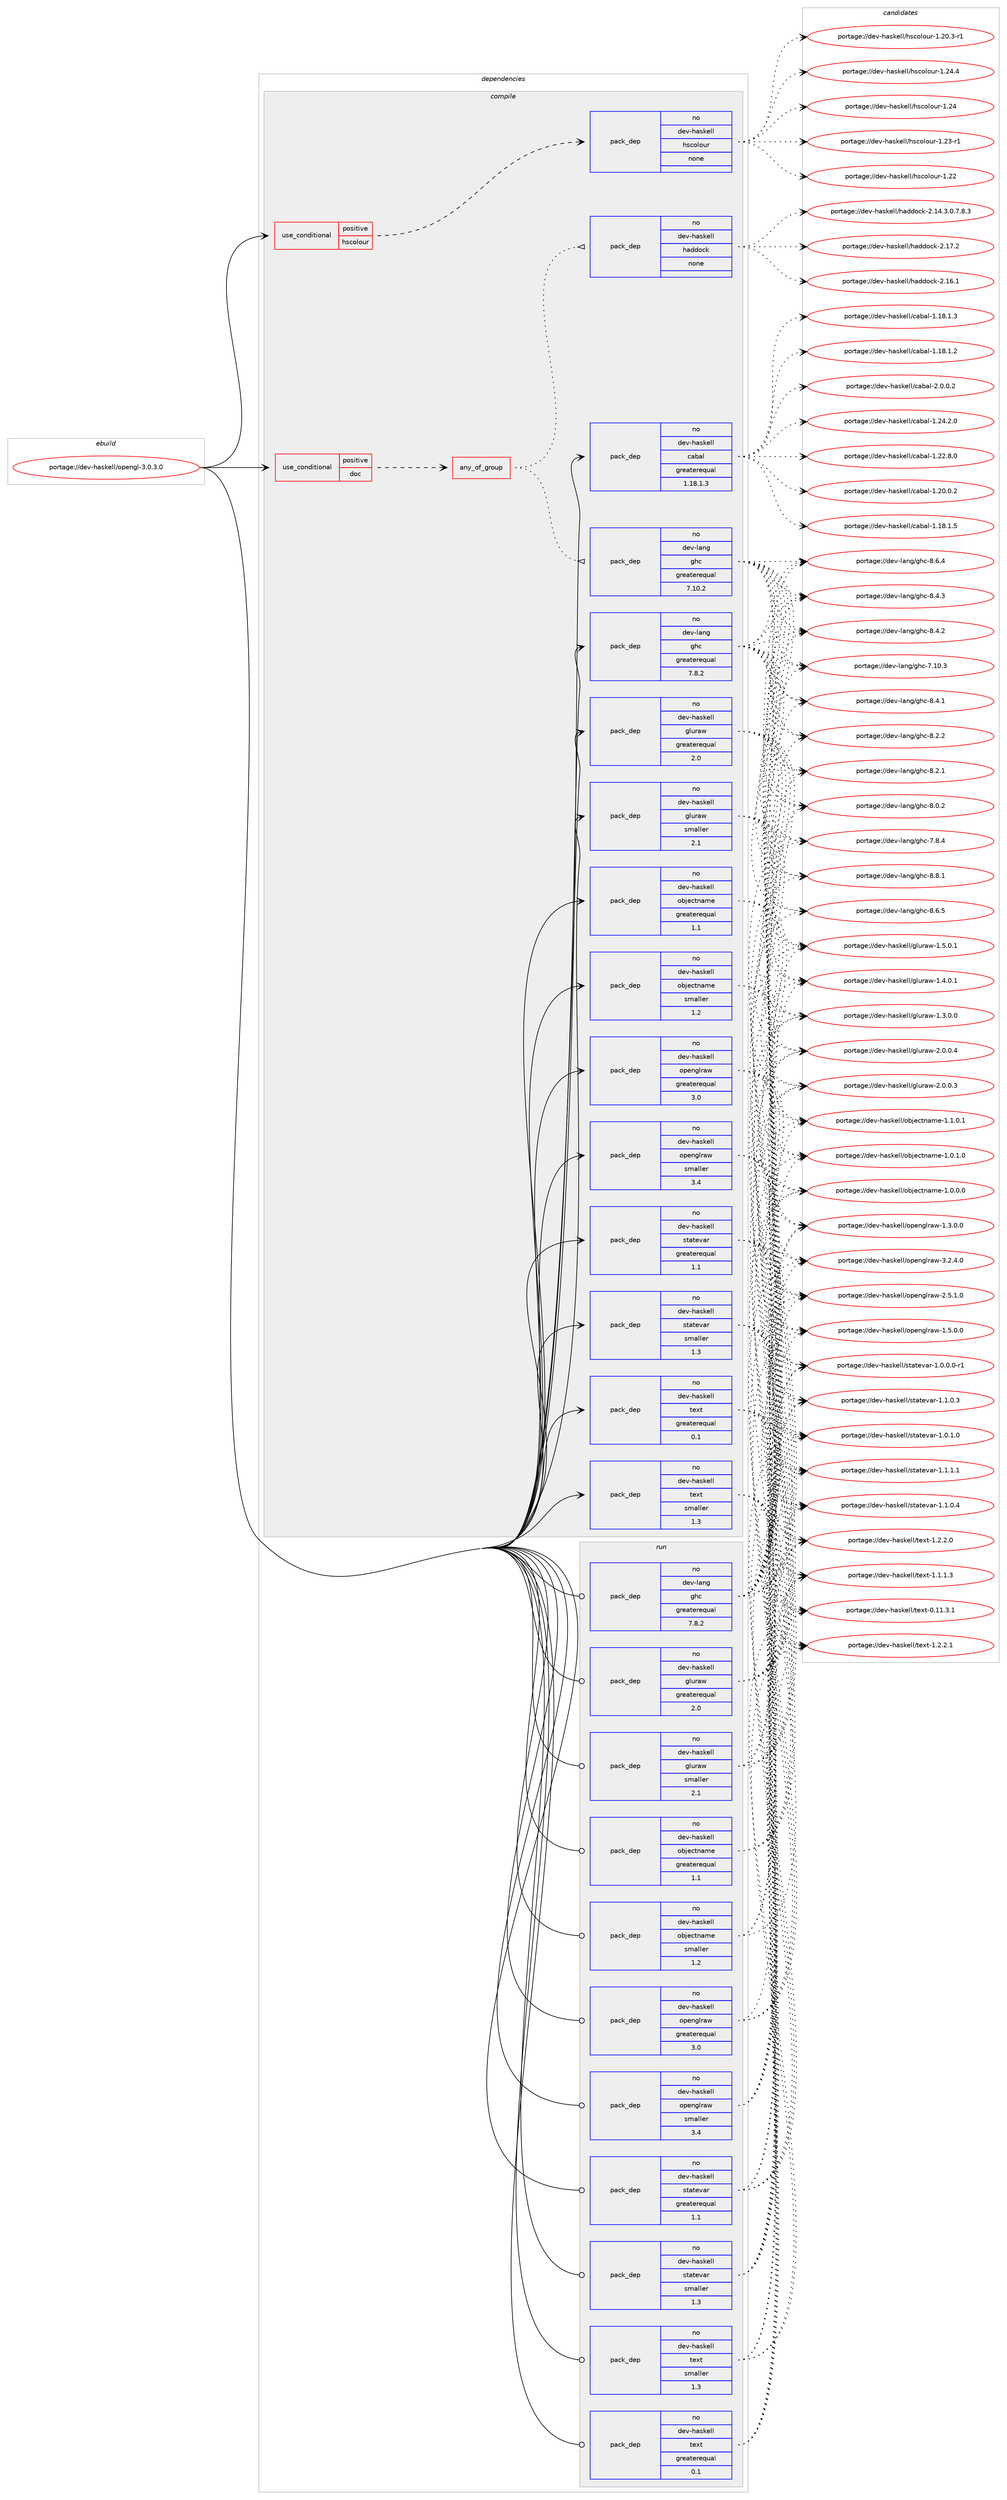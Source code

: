 digraph prolog {

# *************
# Graph options
# *************

newrank=true;
concentrate=true;
compound=true;
graph [rankdir=LR,fontname=Helvetica,fontsize=10,ranksep=1.5];#, ranksep=2.5, nodesep=0.2];
edge  [arrowhead=vee];
node  [fontname=Helvetica,fontsize=10];

# **********
# The ebuild
# **********

subgraph cluster_leftcol {
color=gray;
label=<<i>ebuild</i>>;
id [label="portage://dev-haskell/opengl-3.0.3.0", color=red, width=4, href="../dev-haskell/opengl-3.0.3.0.svg"];
}

# ****************
# The dependencies
# ****************

subgraph cluster_midcol {
color=gray;
label=<<i>dependencies</i>>;
subgraph cluster_compile {
fillcolor="#eeeeee";
style=filled;
label=<<i>compile</i>>;
subgraph cond132470 {
dependency550283 [label=<<TABLE BORDER="0" CELLBORDER="1" CELLSPACING="0" CELLPADDING="4"><TR><TD ROWSPAN="3" CELLPADDING="10">use_conditional</TD></TR><TR><TD>positive</TD></TR><TR><TD>doc</TD></TR></TABLE>>, shape=none, color=red];
subgraph any5976 {
dependency550284 [label=<<TABLE BORDER="0" CELLBORDER="1" CELLSPACING="0" CELLPADDING="4"><TR><TD CELLPADDING="10">any_of_group</TD></TR></TABLE>>, shape=none, color=red];subgraph pack411600 {
dependency550285 [label=<<TABLE BORDER="0" CELLBORDER="1" CELLSPACING="0" CELLPADDING="4" WIDTH="220"><TR><TD ROWSPAN="6" CELLPADDING="30">pack_dep</TD></TR><TR><TD WIDTH="110">no</TD></TR><TR><TD>dev-haskell</TD></TR><TR><TD>haddock</TD></TR><TR><TD>none</TD></TR><TR><TD></TD></TR></TABLE>>, shape=none, color=blue];
}
dependency550284:e -> dependency550285:w [weight=20,style="dotted",arrowhead="oinv"];
subgraph pack411601 {
dependency550286 [label=<<TABLE BORDER="0" CELLBORDER="1" CELLSPACING="0" CELLPADDING="4" WIDTH="220"><TR><TD ROWSPAN="6" CELLPADDING="30">pack_dep</TD></TR><TR><TD WIDTH="110">no</TD></TR><TR><TD>dev-lang</TD></TR><TR><TD>ghc</TD></TR><TR><TD>greaterequal</TD></TR><TR><TD>7.10.2</TD></TR></TABLE>>, shape=none, color=blue];
}
dependency550284:e -> dependency550286:w [weight=20,style="dotted",arrowhead="oinv"];
}
dependency550283:e -> dependency550284:w [weight=20,style="dashed",arrowhead="vee"];
}
id:e -> dependency550283:w [weight=20,style="solid",arrowhead="vee"];
subgraph cond132471 {
dependency550287 [label=<<TABLE BORDER="0" CELLBORDER="1" CELLSPACING="0" CELLPADDING="4"><TR><TD ROWSPAN="3" CELLPADDING="10">use_conditional</TD></TR><TR><TD>positive</TD></TR><TR><TD>hscolour</TD></TR></TABLE>>, shape=none, color=red];
subgraph pack411602 {
dependency550288 [label=<<TABLE BORDER="0" CELLBORDER="1" CELLSPACING="0" CELLPADDING="4" WIDTH="220"><TR><TD ROWSPAN="6" CELLPADDING="30">pack_dep</TD></TR><TR><TD WIDTH="110">no</TD></TR><TR><TD>dev-haskell</TD></TR><TR><TD>hscolour</TD></TR><TR><TD>none</TD></TR><TR><TD></TD></TR></TABLE>>, shape=none, color=blue];
}
dependency550287:e -> dependency550288:w [weight=20,style="dashed",arrowhead="vee"];
}
id:e -> dependency550287:w [weight=20,style="solid",arrowhead="vee"];
subgraph pack411603 {
dependency550289 [label=<<TABLE BORDER="0" CELLBORDER="1" CELLSPACING="0" CELLPADDING="4" WIDTH="220"><TR><TD ROWSPAN="6" CELLPADDING="30">pack_dep</TD></TR><TR><TD WIDTH="110">no</TD></TR><TR><TD>dev-haskell</TD></TR><TR><TD>cabal</TD></TR><TR><TD>greaterequal</TD></TR><TR><TD>1.18.1.3</TD></TR></TABLE>>, shape=none, color=blue];
}
id:e -> dependency550289:w [weight=20,style="solid",arrowhead="vee"];
subgraph pack411604 {
dependency550290 [label=<<TABLE BORDER="0" CELLBORDER="1" CELLSPACING="0" CELLPADDING="4" WIDTH="220"><TR><TD ROWSPAN="6" CELLPADDING="30">pack_dep</TD></TR><TR><TD WIDTH="110">no</TD></TR><TR><TD>dev-haskell</TD></TR><TR><TD>gluraw</TD></TR><TR><TD>greaterequal</TD></TR><TR><TD>2.0</TD></TR></TABLE>>, shape=none, color=blue];
}
id:e -> dependency550290:w [weight=20,style="solid",arrowhead="vee"];
subgraph pack411605 {
dependency550291 [label=<<TABLE BORDER="0" CELLBORDER="1" CELLSPACING="0" CELLPADDING="4" WIDTH="220"><TR><TD ROWSPAN="6" CELLPADDING="30">pack_dep</TD></TR><TR><TD WIDTH="110">no</TD></TR><TR><TD>dev-haskell</TD></TR><TR><TD>gluraw</TD></TR><TR><TD>smaller</TD></TR><TR><TD>2.1</TD></TR></TABLE>>, shape=none, color=blue];
}
id:e -> dependency550291:w [weight=20,style="solid",arrowhead="vee"];
subgraph pack411606 {
dependency550292 [label=<<TABLE BORDER="0" CELLBORDER="1" CELLSPACING="0" CELLPADDING="4" WIDTH="220"><TR><TD ROWSPAN="6" CELLPADDING="30">pack_dep</TD></TR><TR><TD WIDTH="110">no</TD></TR><TR><TD>dev-haskell</TD></TR><TR><TD>objectname</TD></TR><TR><TD>greaterequal</TD></TR><TR><TD>1.1</TD></TR></TABLE>>, shape=none, color=blue];
}
id:e -> dependency550292:w [weight=20,style="solid",arrowhead="vee"];
subgraph pack411607 {
dependency550293 [label=<<TABLE BORDER="0" CELLBORDER="1" CELLSPACING="0" CELLPADDING="4" WIDTH="220"><TR><TD ROWSPAN="6" CELLPADDING="30">pack_dep</TD></TR><TR><TD WIDTH="110">no</TD></TR><TR><TD>dev-haskell</TD></TR><TR><TD>objectname</TD></TR><TR><TD>smaller</TD></TR><TR><TD>1.2</TD></TR></TABLE>>, shape=none, color=blue];
}
id:e -> dependency550293:w [weight=20,style="solid",arrowhead="vee"];
subgraph pack411608 {
dependency550294 [label=<<TABLE BORDER="0" CELLBORDER="1" CELLSPACING="0" CELLPADDING="4" WIDTH="220"><TR><TD ROWSPAN="6" CELLPADDING="30">pack_dep</TD></TR><TR><TD WIDTH="110">no</TD></TR><TR><TD>dev-haskell</TD></TR><TR><TD>openglraw</TD></TR><TR><TD>greaterequal</TD></TR><TR><TD>3.0</TD></TR></TABLE>>, shape=none, color=blue];
}
id:e -> dependency550294:w [weight=20,style="solid",arrowhead="vee"];
subgraph pack411609 {
dependency550295 [label=<<TABLE BORDER="0" CELLBORDER="1" CELLSPACING="0" CELLPADDING="4" WIDTH="220"><TR><TD ROWSPAN="6" CELLPADDING="30">pack_dep</TD></TR><TR><TD WIDTH="110">no</TD></TR><TR><TD>dev-haskell</TD></TR><TR><TD>openglraw</TD></TR><TR><TD>smaller</TD></TR><TR><TD>3.4</TD></TR></TABLE>>, shape=none, color=blue];
}
id:e -> dependency550295:w [weight=20,style="solid",arrowhead="vee"];
subgraph pack411610 {
dependency550296 [label=<<TABLE BORDER="0" CELLBORDER="1" CELLSPACING="0" CELLPADDING="4" WIDTH="220"><TR><TD ROWSPAN="6" CELLPADDING="30">pack_dep</TD></TR><TR><TD WIDTH="110">no</TD></TR><TR><TD>dev-haskell</TD></TR><TR><TD>statevar</TD></TR><TR><TD>greaterequal</TD></TR><TR><TD>1.1</TD></TR></TABLE>>, shape=none, color=blue];
}
id:e -> dependency550296:w [weight=20,style="solid",arrowhead="vee"];
subgraph pack411611 {
dependency550297 [label=<<TABLE BORDER="0" CELLBORDER="1" CELLSPACING="0" CELLPADDING="4" WIDTH="220"><TR><TD ROWSPAN="6" CELLPADDING="30">pack_dep</TD></TR><TR><TD WIDTH="110">no</TD></TR><TR><TD>dev-haskell</TD></TR><TR><TD>statevar</TD></TR><TR><TD>smaller</TD></TR><TR><TD>1.3</TD></TR></TABLE>>, shape=none, color=blue];
}
id:e -> dependency550297:w [weight=20,style="solid",arrowhead="vee"];
subgraph pack411612 {
dependency550298 [label=<<TABLE BORDER="0" CELLBORDER="1" CELLSPACING="0" CELLPADDING="4" WIDTH="220"><TR><TD ROWSPAN="6" CELLPADDING="30">pack_dep</TD></TR><TR><TD WIDTH="110">no</TD></TR><TR><TD>dev-haskell</TD></TR><TR><TD>text</TD></TR><TR><TD>greaterequal</TD></TR><TR><TD>0.1</TD></TR></TABLE>>, shape=none, color=blue];
}
id:e -> dependency550298:w [weight=20,style="solid",arrowhead="vee"];
subgraph pack411613 {
dependency550299 [label=<<TABLE BORDER="0" CELLBORDER="1" CELLSPACING="0" CELLPADDING="4" WIDTH="220"><TR><TD ROWSPAN="6" CELLPADDING="30">pack_dep</TD></TR><TR><TD WIDTH="110">no</TD></TR><TR><TD>dev-haskell</TD></TR><TR><TD>text</TD></TR><TR><TD>smaller</TD></TR><TR><TD>1.3</TD></TR></TABLE>>, shape=none, color=blue];
}
id:e -> dependency550299:w [weight=20,style="solid",arrowhead="vee"];
subgraph pack411614 {
dependency550300 [label=<<TABLE BORDER="0" CELLBORDER="1" CELLSPACING="0" CELLPADDING="4" WIDTH="220"><TR><TD ROWSPAN="6" CELLPADDING="30">pack_dep</TD></TR><TR><TD WIDTH="110">no</TD></TR><TR><TD>dev-lang</TD></TR><TR><TD>ghc</TD></TR><TR><TD>greaterequal</TD></TR><TR><TD>7.8.2</TD></TR></TABLE>>, shape=none, color=blue];
}
id:e -> dependency550300:w [weight=20,style="solid",arrowhead="vee"];
}
subgraph cluster_compileandrun {
fillcolor="#eeeeee";
style=filled;
label=<<i>compile and run</i>>;
}
subgraph cluster_run {
fillcolor="#eeeeee";
style=filled;
label=<<i>run</i>>;
subgraph pack411615 {
dependency550301 [label=<<TABLE BORDER="0" CELLBORDER="1" CELLSPACING="0" CELLPADDING="4" WIDTH="220"><TR><TD ROWSPAN="6" CELLPADDING="30">pack_dep</TD></TR><TR><TD WIDTH="110">no</TD></TR><TR><TD>dev-haskell</TD></TR><TR><TD>gluraw</TD></TR><TR><TD>greaterequal</TD></TR><TR><TD>2.0</TD></TR></TABLE>>, shape=none, color=blue];
}
id:e -> dependency550301:w [weight=20,style="solid",arrowhead="odot"];
subgraph pack411616 {
dependency550302 [label=<<TABLE BORDER="0" CELLBORDER="1" CELLSPACING="0" CELLPADDING="4" WIDTH="220"><TR><TD ROWSPAN="6" CELLPADDING="30">pack_dep</TD></TR><TR><TD WIDTH="110">no</TD></TR><TR><TD>dev-haskell</TD></TR><TR><TD>gluraw</TD></TR><TR><TD>smaller</TD></TR><TR><TD>2.1</TD></TR></TABLE>>, shape=none, color=blue];
}
id:e -> dependency550302:w [weight=20,style="solid",arrowhead="odot"];
subgraph pack411617 {
dependency550303 [label=<<TABLE BORDER="0" CELLBORDER="1" CELLSPACING="0" CELLPADDING="4" WIDTH="220"><TR><TD ROWSPAN="6" CELLPADDING="30">pack_dep</TD></TR><TR><TD WIDTH="110">no</TD></TR><TR><TD>dev-haskell</TD></TR><TR><TD>objectname</TD></TR><TR><TD>greaterequal</TD></TR><TR><TD>1.1</TD></TR></TABLE>>, shape=none, color=blue];
}
id:e -> dependency550303:w [weight=20,style="solid",arrowhead="odot"];
subgraph pack411618 {
dependency550304 [label=<<TABLE BORDER="0" CELLBORDER="1" CELLSPACING="0" CELLPADDING="4" WIDTH="220"><TR><TD ROWSPAN="6" CELLPADDING="30">pack_dep</TD></TR><TR><TD WIDTH="110">no</TD></TR><TR><TD>dev-haskell</TD></TR><TR><TD>objectname</TD></TR><TR><TD>smaller</TD></TR><TR><TD>1.2</TD></TR></TABLE>>, shape=none, color=blue];
}
id:e -> dependency550304:w [weight=20,style="solid",arrowhead="odot"];
subgraph pack411619 {
dependency550305 [label=<<TABLE BORDER="0" CELLBORDER="1" CELLSPACING="0" CELLPADDING="4" WIDTH="220"><TR><TD ROWSPAN="6" CELLPADDING="30">pack_dep</TD></TR><TR><TD WIDTH="110">no</TD></TR><TR><TD>dev-haskell</TD></TR><TR><TD>openglraw</TD></TR><TR><TD>greaterequal</TD></TR><TR><TD>3.0</TD></TR></TABLE>>, shape=none, color=blue];
}
id:e -> dependency550305:w [weight=20,style="solid",arrowhead="odot"];
subgraph pack411620 {
dependency550306 [label=<<TABLE BORDER="0" CELLBORDER="1" CELLSPACING="0" CELLPADDING="4" WIDTH="220"><TR><TD ROWSPAN="6" CELLPADDING="30">pack_dep</TD></TR><TR><TD WIDTH="110">no</TD></TR><TR><TD>dev-haskell</TD></TR><TR><TD>openglraw</TD></TR><TR><TD>smaller</TD></TR><TR><TD>3.4</TD></TR></TABLE>>, shape=none, color=blue];
}
id:e -> dependency550306:w [weight=20,style="solid",arrowhead="odot"];
subgraph pack411621 {
dependency550307 [label=<<TABLE BORDER="0" CELLBORDER="1" CELLSPACING="0" CELLPADDING="4" WIDTH="220"><TR><TD ROWSPAN="6" CELLPADDING="30">pack_dep</TD></TR><TR><TD WIDTH="110">no</TD></TR><TR><TD>dev-haskell</TD></TR><TR><TD>statevar</TD></TR><TR><TD>greaterequal</TD></TR><TR><TD>1.1</TD></TR></TABLE>>, shape=none, color=blue];
}
id:e -> dependency550307:w [weight=20,style="solid",arrowhead="odot"];
subgraph pack411622 {
dependency550308 [label=<<TABLE BORDER="0" CELLBORDER="1" CELLSPACING="0" CELLPADDING="4" WIDTH="220"><TR><TD ROWSPAN="6" CELLPADDING="30">pack_dep</TD></TR><TR><TD WIDTH="110">no</TD></TR><TR><TD>dev-haskell</TD></TR><TR><TD>statevar</TD></TR><TR><TD>smaller</TD></TR><TR><TD>1.3</TD></TR></TABLE>>, shape=none, color=blue];
}
id:e -> dependency550308:w [weight=20,style="solid",arrowhead="odot"];
subgraph pack411623 {
dependency550309 [label=<<TABLE BORDER="0" CELLBORDER="1" CELLSPACING="0" CELLPADDING="4" WIDTH="220"><TR><TD ROWSPAN="6" CELLPADDING="30">pack_dep</TD></TR><TR><TD WIDTH="110">no</TD></TR><TR><TD>dev-haskell</TD></TR><TR><TD>text</TD></TR><TR><TD>greaterequal</TD></TR><TR><TD>0.1</TD></TR></TABLE>>, shape=none, color=blue];
}
id:e -> dependency550309:w [weight=20,style="solid",arrowhead="odot"];
subgraph pack411624 {
dependency550310 [label=<<TABLE BORDER="0" CELLBORDER="1" CELLSPACING="0" CELLPADDING="4" WIDTH="220"><TR><TD ROWSPAN="6" CELLPADDING="30">pack_dep</TD></TR><TR><TD WIDTH="110">no</TD></TR><TR><TD>dev-haskell</TD></TR><TR><TD>text</TD></TR><TR><TD>smaller</TD></TR><TR><TD>1.3</TD></TR></TABLE>>, shape=none, color=blue];
}
id:e -> dependency550310:w [weight=20,style="solid",arrowhead="odot"];
subgraph pack411625 {
dependency550311 [label=<<TABLE BORDER="0" CELLBORDER="1" CELLSPACING="0" CELLPADDING="4" WIDTH="220"><TR><TD ROWSPAN="6" CELLPADDING="30">pack_dep</TD></TR><TR><TD WIDTH="110">no</TD></TR><TR><TD>dev-lang</TD></TR><TR><TD>ghc</TD></TR><TR><TD>greaterequal</TD></TR><TR><TD>7.8.2</TD></TR></TABLE>>, shape=none, color=blue];
}
id:e -> dependency550311:w [weight=20,style="solid",arrowhead="odot"];
}
}

# **************
# The candidates
# **************

subgraph cluster_choices {
rank=same;
color=gray;
label=<<i>candidates</i>>;

subgraph choice411600 {
color=black;
nodesep=1;
choice100101118451049711510710110810847104971001001119910745504649554650 [label="portage://dev-haskell/haddock-2.17.2", color=red, width=4,href="../dev-haskell/haddock-2.17.2.svg"];
choice100101118451049711510710110810847104971001001119910745504649544649 [label="portage://dev-haskell/haddock-2.16.1", color=red, width=4,href="../dev-haskell/haddock-2.16.1.svg"];
choice1001011184510497115107101108108471049710010011199107455046495246514648465546564651 [label="portage://dev-haskell/haddock-2.14.3.0.7.8.3", color=red, width=4,href="../dev-haskell/haddock-2.14.3.0.7.8.3.svg"];
dependency550285:e -> choice100101118451049711510710110810847104971001001119910745504649554650:w [style=dotted,weight="100"];
dependency550285:e -> choice100101118451049711510710110810847104971001001119910745504649544649:w [style=dotted,weight="100"];
dependency550285:e -> choice1001011184510497115107101108108471049710010011199107455046495246514648465546564651:w [style=dotted,weight="100"];
}
subgraph choice411601 {
color=black;
nodesep=1;
choice10010111845108971101034710310499455646564649 [label="portage://dev-lang/ghc-8.8.1", color=red, width=4,href="../dev-lang/ghc-8.8.1.svg"];
choice10010111845108971101034710310499455646544653 [label="portage://dev-lang/ghc-8.6.5", color=red, width=4,href="../dev-lang/ghc-8.6.5.svg"];
choice10010111845108971101034710310499455646544652 [label="portage://dev-lang/ghc-8.6.4", color=red, width=4,href="../dev-lang/ghc-8.6.4.svg"];
choice10010111845108971101034710310499455646524651 [label="portage://dev-lang/ghc-8.4.3", color=red, width=4,href="../dev-lang/ghc-8.4.3.svg"];
choice10010111845108971101034710310499455646524650 [label="portage://dev-lang/ghc-8.4.2", color=red, width=4,href="../dev-lang/ghc-8.4.2.svg"];
choice10010111845108971101034710310499455646524649 [label="portage://dev-lang/ghc-8.4.1", color=red, width=4,href="../dev-lang/ghc-8.4.1.svg"];
choice10010111845108971101034710310499455646504650 [label="portage://dev-lang/ghc-8.2.2", color=red, width=4,href="../dev-lang/ghc-8.2.2.svg"];
choice10010111845108971101034710310499455646504649 [label="portage://dev-lang/ghc-8.2.1", color=red, width=4,href="../dev-lang/ghc-8.2.1.svg"];
choice10010111845108971101034710310499455646484650 [label="portage://dev-lang/ghc-8.0.2", color=red, width=4,href="../dev-lang/ghc-8.0.2.svg"];
choice10010111845108971101034710310499455546564652 [label="portage://dev-lang/ghc-7.8.4", color=red, width=4,href="../dev-lang/ghc-7.8.4.svg"];
choice1001011184510897110103471031049945554649484651 [label="portage://dev-lang/ghc-7.10.3", color=red, width=4,href="../dev-lang/ghc-7.10.3.svg"];
dependency550286:e -> choice10010111845108971101034710310499455646564649:w [style=dotted,weight="100"];
dependency550286:e -> choice10010111845108971101034710310499455646544653:w [style=dotted,weight="100"];
dependency550286:e -> choice10010111845108971101034710310499455646544652:w [style=dotted,weight="100"];
dependency550286:e -> choice10010111845108971101034710310499455646524651:w [style=dotted,weight="100"];
dependency550286:e -> choice10010111845108971101034710310499455646524650:w [style=dotted,weight="100"];
dependency550286:e -> choice10010111845108971101034710310499455646524649:w [style=dotted,weight="100"];
dependency550286:e -> choice10010111845108971101034710310499455646504650:w [style=dotted,weight="100"];
dependency550286:e -> choice10010111845108971101034710310499455646504649:w [style=dotted,weight="100"];
dependency550286:e -> choice10010111845108971101034710310499455646484650:w [style=dotted,weight="100"];
dependency550286:e -> choice10010111845108971101034710310499455546564652:w [style=dotted,weight="100"];
dependency550286:e -> choice1001011184510897110103471031049945554649484651:w [style=dotted,weight="100"];
}
subgraph choice411602 {
color=black;
nodesep=1;
choice1001011184510497115107101108108471041159911110811111711445494650524652 [label="portage://dev-haskell/hscolour-1.24.4", color=red, width=4,href="../dev-haskell/hscolour-1.24.4.svg"];
choice100101118451049711510710110810847104115991111081111171144549465052 [label="portage://dev-haskell/hscolour-1.24", color=red, width=4,href="../dev-haskell/hscolour-1.24.svg"];
choice1001011184510497115107101108108471041159911110811111711445494650514511449 [label="portage://dev-haskell/hscolour-1.23-r1", color=red, width=4,href="../dev-haskell/hscolour-1.23-r1.svg"];
choice100101118451049711510710110810847104115991111081111171144549465050 [label="portage://dev-haskell/hscolour-1.22", color=red, width=4,href="../dev-haskell/hscolour-1.22.svg"];
choice10010111845104971151071011081084710411599111108111117114454946504846514511449 [label="portage://dev-haskell/hscolour-1.20.3-r1", color=red, width=4,href="../dev-haskell/hscolour-1.20.3-r1.svg"];
dependency550288:e -> choice1001011184510497115107101108108471041159911110811111711445494650524652:w [style=dotted,weight="100"];
dependency550288:e -> choice100101118451049711510710110810847104115991111081111171144549465052:w [style=dotted,weight="100"];
dependency550288:e -> choice1001011184510497115107101108108471041159911110811111711445494650514511449:w [style=dotted,weight="100"];
dependency550288:e -> choice100101118451049711510710110810847104115991111081111171144549465050:w [style=dotted,weight="100"];
dependency550288:e -> choice10010111845104971151071011081084710411599111108111117114454946504846514511449:w [style=dotted,weight="100"];
}
subgraph choice411603 {
color=black;
nodesep=1;
choice100101118451049711510710110810847999798971084550464846484650 [label="portage://dev-haskell/cabal-2.0.0.2", color=red, width=4,href="../dev-haskell/cabal-2.0.0.2.svg"];
choice10010111845104971151071011081084799979897108454946505246504648 [label="portage://dev-haskell/cabal-1.24.2.0", color=red, width=4,href="../dev-haskell/cabal-1.24.2.0.svg"];
choice10010111845104971151071011081084799979897108454946505046564648 [label="portage://dev-haskell/cabal-1.22.8.0", color=red, width=4,href="../dev-haskell/cabal-1.22.8.0.svg"];
choice10010111845104971151071011081084799979897108454946504846484650 [label="portage://dev-haskell/cabal-1.20.0.2", color=red, width=4,href="../dev-haskell/cabal-1.20.0.2.svg"];
choice10010111845104971151071011081084799979897108454946495646494653 [label="portage://dev-haskell/cabal-1.18.1.5", color=red, width=4,href="../dev-haskell/cabal-1.18.1.5.svg"];
choice10010111845104971151071011081084799979897108454946495646494651 [label="portage://dev-haskell/cabal-1.18.1.3", color=red, width=4,href="../dev-haskell/cabal-1.18.1.3.svg"];
choice10010111845104971151071011081084799979897108454946495646494650 [label="portage://dev-haskell/cabal-1.18.1.2", color=red, width=4,href="../dev-haskell/cabal-1.18.1.2.svg"];
dependency550289:e -> choice100101118451049711510710110810847999798971084550464846484650:w [style=dotted,weight="100"];
dependency550289:e -> choice10010111845104971151071011081084799979897108454946505246504648:w [style=dotted,weight="100"];
dependency550289:e -> choice10010111845104971151071011081084799979897108454946505046564648:w [style=dotted,weight="100"];
dependency550289:e -> choice10010111845104971151071011081084799979897108454946504846484650:w [style=dotted,weight="100"];
dependency550289:e -> choice10010111845104971151071011081084799979897108454946495646494653:w [style=dotted,weight="100"];
dependency550289:e -> choice10010111845104971151071011081084799979897108454946495646494651:w [style=dotted,weight="100"];
dependency550289:e -> choice10010111845104971151071011081084799979897108454946495646494650:w [style=dotted,weight="100"];
}
subgraph choice411604 {
color=black;
nodesep=1;
choice100101118451049711510710110810847103108117114971194550464846484652 [label="portage://dev-haskell/gluraw-2.0.0.4", color=red, width=4,href="../dev-haskell/gluraw-2.0.0.4.svg"];
choice100101118451049711510710110810847103108117114971194550464846484651 [label="portage://dev-haskell/gluraw-2.0.0.3", color=red, width=4,href="../dev-haskell/gluraw-2.0.0.3.svg"];
choice100101118451049711510710110810847103108117114971194549465346484649 [label="portage://dev-haskell/gluraw-1.5.0.1", color=red, width=4,href="../dev-haskell/gluraw-1.5.0.1.svg"];
choice100101118451049711510710110810847103108117114971194549465246484649 [label="portage://dev-haskell/gluraw-1.4.0.1", color=red, width=4,href="../dev-haskell/gluraw-1.4.0.1.svg"];
choice100101118451049711510710110810847103108117114971194549465146484648 [label="portage://dev-haskell/gluraw-1.3.0.0", color=red, width=4,href="../dev-haskell/gluraw-1.3.0.0.svg"];
dependency550290:e -> choice100101118451049711510710110810847103108117114971194550464846484652:w [style=dotted,weight="100"];
dependency550290:e -> choice100101118451049711510710110810847103108117114971194550464846484651:w [style=dotted,weight="100"];
dependency550290:e -> choice100101118451049711510710110810847103108117114971194549465346484649:w [style=dotted,weight="100"];
dependency550290:e -> choice100101118451049711510710110810847103108117114971194549465246484649:w [style=dotted,weight="100"];
dependency550290:e -> choice100101118451049711510710110810847103108117114971194549465146484648:w [style=dotted,weight="100"];
}
subgraph choice411605 {
color=black;
nodesep=1;
choice100101118451049711510710110810847103108117114971194550464846484652 [label="portage://dev-haskell/gluraw-2.0.0.4", color=red, width=4,href="../dev-haskell/gluraw-2.0.0.4.svg"];
choice100101118451049711510710110810847103108117114971194550464846484651 [label="portage://dev-haskell/gluraw-2.0.0.3", color=red, width=4,href="../dev-haskell/gluraw-2.0.0.3.svg"];
choice100101118451049711510710110810847103108117114971194549465346484649 [label="portage://dev-haskell/gluraw-1.5.0.1", color=red, width=4,href="../dev-haskell/gluraw-1.5.0.1.svg"];
choice100101118451049711510710110810847103108117114971194549465246484649 [label="portage://dev-haskell/gluraw-1.4.0.1", color=red, width=4,href="../dev-haskell/gluraw-1.4.0.1.svg"];
choice100101118451049711510710110810847103108117114971194549465146484648 [label="portage://dev-haskell/gluraw-1.3.0.0", color=red, width=4,href="../dev-haskell/gluraw-1.3.0.0.svg"];
dependency550291:e -> choice100101118451049711510710110810847103108117114971194550464846484652:w [style=dotted,weight="100"];
dependency550291:e -> choice100101118451049711510710110810847103108117114971194550464846484651:w [style=dotted,weight="100"];
dependency550291:e -> choice100101118451049711510710110810847103108117114971194549465346484649:w [style=dotted,weight="100"];
dependency550291:e -> choice100101118451049711510710110810847103108117114971194549465246484649:w [style=dotted,weight="100"];
dependency550291:e -> choice100101118451049711510710110810847103108117114971194549465146484648:w [style=dotted,weight="100"];
}
subgraph choice411606 {
color=black;
nodesep=1;
choice1001011184510497115107101108108471119810610199116110971091014549464946484649 [label="portage://dev-haskell/objectname-1.1.0.1", color=red, width=4,href="../dev-haskell/objectname-1.1.0.1.svg"];
choice1001011184510497115107101108108471119810610199116110971091014549464846494648 [label="portage://dev-haskell/objectname-1.0.1.0", color=red, width=4,href="../dev-haskell/objectname-1.0.1.0.svg"];
choice1001011184510497115107101108108471119810610199116110971091014549464846484648 [label="portage://dev-haskell/objectname-1.0.0.0", color=red, width=4,href="../dev-haskell/objectname-1.0.0.0.svg"];
dependency550292:e -> choice1001011184510497115107101108108471119810610199116110971091014549464946484649:w [style=dotted,weight="100"];
dependency550292:e -> choice1001011184510497115107101108108471119810610199116110971091014549464846494648:w [style=dotted,weight="100"];
dependency550292:e -> choice1001011184510497115107101108108471119810610199116110971091014549464846484648:w [style=dotted,weight="100"];
}
subgraph choice411607 {
color=black;
nodesep=1;
choice1001011184510497115107101108108471119810610199116110971091014549464946484649 [label="portage://dev-haskell/objectname-1.1.0.1", color=red, width=4,href="../dev-haskell/objectname-1.1.0.1.svg"];
choice1001011184510497115107101108108471119810610199116110971091014549464846494648 [label="portage://dev-haskell/objectname-1.0.1.0", color=red, width=4,href="../dev-haskell/objectname-1.0.1.0.svg"];
choice1001011184510497115107101108108471119810610199116110971091014549464846484648 [label="portage://dev-haskell/objectname-1.0.0.0", color=red, width=4,href="../dev-haskell/objectname-1.0.0.0.svg"];
dependency550293:e -> choice1001011184510497115107101108108471119810610199116110971091014549464946484649:w [style=dotted,weight="100"];
dependency550293:e -> choice1001011184510497115107101108108471119810610199116110971091014549464846494648:w [style=dotted,weight="100"];
dependency550293:e -> choice1001011184510497115107101108108471119810610199116110971091014549464846484648:w [style=dotted,weight="100"];
}
subgraph choice411608 {
color=black;
nodesep=1;
choice100101118451049711510710110810847111112101110103108114971194551465046524648 [label="portage://dev-haskell/openglraw-3.2.4.0", color=red, width=4,href="../dev-haskell/openglraw-3.2.4.0.svg"];
choice100101118451049711510710110810847111112101110103108114971194550465346494648 [label="portage://dev-haskell/openglraw-2.5.1.0", color=red, width=4,href="../dev-haskell/openglraw-2.5.1.0.svg"];
choice100101118451049711510710110810847111112101110103108114971194549465346484648 [label="portage://dev-haskell/openglraw-1.5.0.0", color=red, width=4,href="../dev-haskell/openglraw-1.5.0.0.svg"];
choice100101118451049711510710110810847111112101110103108114971194549465146484648 [label="portage://dev-haskell/openglraw-1.3.0.0", color=red, width=4,href="../dev-haskell/openglraw-1.3.0.0.svg"];
dependency550294:e -> choice100101118451049711510710110810847111112101110103108114971194551465046524648:w [style=dotted,weight="100"];
dependency550294:e -> choice100101118451049711510710110810847111112101110103108114971194550465346494648:w [style=dotted,weight="100"];
dependency550294:e -> choice100101118451049711510710110810847111112101110103108114971194549465346484648:w [style=dotted,weight="100"];
dependency550294:e -> choice100101118451049711510710110810847111112101110103108114971194549465146484648:w [style=dotted,weight="100"];
}
subgraph choice411609 {
color=black;
nodesep=1;
choice100101118451049711510710110810847111112101110103108114971194551465046524648 [label="portage://dev-haskell/openglraw-3.2.4.0", color=red, width=4,href="../dev-haskell/openglraw-3.2.4.0.svg"];
choice100101118451049711510710110810847111112101110103108114971194550465346494648 [label="portage://dev-haskell/openglraw-2.5.1.0", color=red, width=4,href="../dev-haskell/openglraw-2.5.1.0.svg"];
choice100101118451049711510710110810847111112101110103108114971194549465346484648 [label="portage://dev-haskell/openglraw-1.5.0.0", color=red, width=4,href="../dev-haskell/openglraw-1.5.0.0.svg"];
choice100101118451049711510710110810847111112101110103108114971194549465146484648 [label="portage://dev-haskell/openglraw-1.3.0.0", color=red, width=4,href="../dev-haskell/openglraw-1.3.0.0.svg"];
dependency550295:e -> choice100101118451049711510710110810847111112101110103108114971194551465046524648:w [style=dotted,weight="100"];
dependency550295:e -> choice100101118451049711510710110810847111112101110103108114971194550465346494648:w [style=dotted,weight="100"];
dependency550295:e -> choice100101118451049711510710110810847111112101110103108114971194549465346484648:w [style=dotted,weight="100"];
dependency550295:e -> choice100101118451049711510710110810847111112101110103108114971194549465146484648:w [style=dotted,weight="100"];
}
subgraph choice411610 {
color=black;
nodesep=1;
choice10010111845104971151071011081084711511697116101118971144549464946494649 [label="portage://dev-haskell/statevar-1.1.1.1", color=red, width=4,href="../dev-haskell/statevar-1.1.1.1.svg"];
choice10010111845104971151071011081084711511697116101118971144549464946484652 [label="portage://dev-haskell/statevar-1.1.0.4", color=red, width=4,href="../dev-haskell/statevar-1.1.0.4.svg"];
choice10010111845104971151071011081084711511697116101118971144549464946484651 [label="portage://dev-haskell/statevar-1.1.0.3", color=red, width=4,href="../dev-haskell/statevar-1.1.0.3.svg"];
choice10010111845104971151071011081084711511697116101118971144549464846494648 [label="portage://dev-haskell/statevar-1.0.1.0", color=red, width=4,href="../dev-haskell/statevar-1.0.1.0.svg"];
choice100101118451049711510710110810847115116971161011189711445494648464846484511449 [label="portage://dev-haskell/statevar-1.0.0.0-r1", color=red, width=4,href="../dev-haskell/statevar-1.0.0.0-r1.svg"];
dependency550296:e -> choice10010111845104971151071011081084711511697116101118971144549464946494649:w [style=dotted,weight="100"];
dependency550296:e -> choice10010111845104971151071011081084711511697116101118971144549464946484652:w [style=dotted,weight="100"];
dependency550296:e -> choice10010111845104971151071011081084711511697116101118971144549464946484651:w [style=dotted,weight="100"];
dependency550296:e -> choice10010111845104971151071011081084711511697116101118971144549464846494648:w [style=dotted,weight="100"];
dependency550296:e -> choice100101118451049711510710110810847115116971161011189711445494648464846484511449:w [style=dotted,weight="100"];
}
subgraph choice411611 {
color=black;
nodesep=1;
choice10010111845104971151071011081084711511697116101118971144549464946494649 [label="portage://dev-haskell/statevar-1.1.1.1", color=red, width=4,href="../dev-haskell/statevar-1.1.1.1.svg"];
choice10010111845104971151071011081084711511697116101118971144549464946484652 [label="portage://dev-haskell/statevar-1.1.0.4", color=red, width=4,href="../dev-haskell/statevar-1.1.0.4.svg"];
choice10010111845104971151071011081084711511697116101118971144549464946484651 [label="portage://dev-haskell/statevar-1.1.0.3", color=red, width=4,href="../dev-haskell/statevar-1.1.0.3.svg"];
choice10010111845104971151071011081084711511697116101118971144549464846494648 [label="portage://dev-haskell/statevar-1.0.1.0", color=red, width=4,href="../dev-haskell/statevar-1.0.1.0.svg"];
choice100101118451049711510710110810847115116971161011189711445494648464846484511449 [label="portage://dev-haskell/statevar-1.0.0.0-r1", color=red, width=4,href="../dev-haskell/statevar-1.0.0.0-r1.svg"];
dependency550297:e -> choice10010111845104971151071011081084711511697116101118971144549464946494649:w [style=dotted,weight="100"];
dependency550297:e -> choice10010111845104971151071011081084711511697116101118971144549464946484652:w [style=dotted,weight="100"];
dependency550297:e -> choice10010111845104971151071011081084711511697116101118971144549464946484651:w [style=dotted,weight="100"];
dependency550297:e -> choice10010111845104971151071011081084711511697116101118971144549464846494648:w [style=dotted,weight="100"];
dependency550297:e -> choice100101118451049711510710110810847115116971161011189711445494648464846484511449:w [style=dotted,weight="100"];
}
subgraph choice411612 {
color=black;
nodesep=1;
choice1001011184510497115107101108108471161011201164549465046504649 [label="portage://dev-haskell/text-1.2.2.1", color=red, width=4,href="../dev-haskell/text-1.2.2.1.svg"];
choice1001011184510497115107101108108471161011201164549465046504648 [label="portage://dev-haskell/text-1.2.2.0", color=red, width=4,href="../dev-haskell/text-1.2.2.0.svg"];
choice1001011184510497115107101108108471161011201164549464946494651 [label="portage://dev-haskell/text-1.1.1.3", color=red, width=4,href="../dev-haskell/text-1.1.1.3.svg"];
choice100101118451049711510710110810847116101120116454846494946514649 [label="portage://dev-haskell/text-0.11.3.1", color=red, width=4,href="../dev-haskell/text-0.11.3.1.svg"];
dependency550298:e -> choice1001011184510497115107101108108471161011201164549465046504649:w [style=dotted,weight="100"];
dependency550298:e -> choice1001011184510497115107101108108471161011201164549465046504648:w [style=dotted,weight="100"];
dependency550298:e -> choice1001011184510497115107101108108471161011201164549464946494651:w [style=dotted,weight="100"];
dependency550298:e -> choice100101118451049711510710110810847116101120116454846494946514649:w [style=dotted,weight="100"];
}
subgraph choice411613 {
color=black;
nodesep=1;
choice1001011184510497115107101108108471161011201164549465046504649 [label="portage://dev-haskell/text-1.2.2.1", color=red, width=4,href="../dev-haskell/text-1.2.2.1.svg"];
choice1001011184510497115107101108108471161011201164549465046504648 [label="portage://dev-haskell/text-1.2.2.0", color=red, width=4,href="../dev-haskell/text-1.2.2.0.svg"];
choice1001011184510497115107101108108471161011201164549464946494651 [label="portage://dev-haskell/text-1.1.1.3", color=red, width=4,href="../dev-haskell/text-1.1.1.3.svg"];
choice100101118451049711510710110810847116101120116454846494946514649 [label="portage://dev-haskell/text-0.11.3.1", color=red, width=4,href="../dev-haskell/text-0.11.3.1.svg"];
dependency550299:e -> choice1001011184510497115107101108108471161011201164549465046504649:w [style=dotted,weight="100"];
dependency550299:e -> choice1001011184510497115107101108108471161011201164549465046504648:w [style=dotted,weight="100"];
dependency550299:e -> choice1001011184510497115107101108108471161011201164549464946494651:w [style=dotted,weight="100"];
dependency550299:e -> choice100101118451049711510710110810847116101120116454846494946514649:w [style=dotted,weight="100"];
}
subgraph choice411614 {
color=black;
nodesep=1;
choice10010111845108971101034710310499455646564649 [label="portage://dev-lang/ghc-8.8.1", color=red, width=4,href="../dev-lang/ghc-8.8.1.svg"];
choice10010111845108971101034710310499455646544653 [label="portage://dev-lang/ghc-8.6.5", color=red, width=4,href="../dev-lang/ghc-8.6.5.svg"];
choice10010111845108971101034710310499455646544652 [label="portage://dev-lang/ghc-8.6.4", color=red, width=4,href="../dev-lang/ghc-8.6.4.svg"];
choice10010111845108971101034710310499455646524651 [label="portage://dev-lang/ghc-8.4.3", color=red, width=4,href="../dev-lang/ghc-8.4.3.svg"];
choice10010111845108971101034710310499455646524650 [label="portage://dev-lang/ghc-8.4.2", color=red, width=4,href="../dev-lang/ghc-8.4.2.svg"];
choice10010111845108971101034710310499455646524649 [label="portage://dev-lang/ghc-8.4.1", color=red, width=4,href="../dev-lang/ghc-8.4.1.svg"];
choice10010111845108971101034710310499455646504650 [label="portage://dev-lang/ghc-8.2.2", color=red, width=4,href="../dev-lang/ghc-8.2.2.svg"];
choice10010111845108971101034710310499455646504649 [label="portage://dev-lang/ghc-8.2.1", color=red, width=4,href="../dev-lang/ghc-8.2.1.svg"];
choice10010111845108971101034710310499455646484650 [label="portage://dev-lang/ghc-8.0.2", color=red, width=4,href="../dev-lang/ghc-8.0.2.svg"];
choice10010111845108971101034710310499455546564652 [label="portage://dev-lang/ghc-7.8.4", color=red, width=4,href="../dev-lang/ghc-7.8.4.svg"];
choice1001011184510897110103471031049945554649484651 [label="portage://dev-lang/ghc-7.10.3", color=red, width=4,href="../dev-lang/ghc-7.10.3.svg"];
dependency550300:e -> choice10010111845108971101034710310499455646564649:w [style=dotted,weight="100"];
dependency550300:e -> choice10010111845108971101034710310499455646544653:w [style=dotted,weight="100"];
dependency550300:e -> choice10010111845108971101034710310499455646544652:w [style=dotted,weight="100"];
dependency550300:e -> choice10010111845108971101034710310499455646524651:w [style=dotted,weight="100"];
dependency550300:e -> choice10010111845108971101034710310499455646524650:w [style=dotted,weight="100"];
dependency550300:e -> choice10010111845108971101034710310499455646524649:w [style=dotted,weight="100"];
dependency550300:e -> choice10010111845108971101034710310499455646504650:w [style=dotted,weight="100"];
dependency550300:e -> choice10010111845108971101034710310499455646504649:w [style=dotted,weight="100"];
dependency550300:e -> choice10010111845108971101034710310499455646484650:w [style=dotted,weight="100"];
dependency550300:e -> choice10010111845108971101034710310499455546564652:w [style=dotted,weight="100"];
dependency550300:e -> choice1001011184510897110103471031049945554649484651:w [style=dotted,weight="100"];
}
subgraph choice411615 {
color=black;
nodesep=1;
choice100101118451049711510710110810847103108117114971194550464846484652 [label="portage://dev-haskell/gluraw-2.0.0.4", color=red, width=4,href="../dev-haskell/gluraw-2.0.0.4.svg"];
choice100101118451049711510710110810847103108117114971194550464846484651 [label="portage://dev-haskell/gluraw-2.0.0.3", color=red, width=4,href="../dev-haskell/gluraw-2.0.0.3.svg"];
choice100101118451049711510710110810847103108117114971194549465346484649 [label="portage://dev-haskell/gluraw-1.5.0.1", color=red, width=4,href="../dev-haskell/gluraw-1.5.0.1.svg"];
choice100101118451049711510710110810847103108117114971194549465246484649 [label="portage://dev-haskell/gluraw-1.4.0.1", color=red, width=4,href="../dev-haskell/gluraw-1.4.0.1.svg"];
choice100101118451049711510710110810847103108117114971194549465146484648 [label="portage://dev-haskell/gluraw-1.3.0.0", color=red, width=4,href="../dev-haskell/gluraw-1.3.0.0.svg"];
dependency550301:e -> choice100101118451049711510710110810847103108117114971194550464846484652:w [style=dotted,weight="100"];
dependency550301:e -> choice100101118451049711510710110810847103108117114971194550464846484651:w [style=dotted,weight="100"];
dependency550301:e -> choice100101118451049711510710110810847103108117114971194549465346484649:w [style=dotted,weight="100"];
dependency550301:e -> choice100101118451049711510710110810847103108117114971194549465246484649:w [style=dotted,weight="100"];
dependency550301:e -> choice100101118451049711510710110810847103108117114971194549465146484648:w [style=dotted,weight="100"];
}
subgraph choice411616 {
color=black;
nodesep=1;
choice100101118451049711510710110810847103108117114971194550464846484652 [label="portage://dev-haskell/gluraw-2.0.0.4", color=red, width=4,href="../dev-haskell/gluraw-2.0.0.4.svg"];
choice100101118451049711510710110810847103108117114971194550464846484651 [label="portage://dev-haskell/gluraw-2.0.0.3", color=red, width=4,href="../dev-haskell/gluraw-2.0.0.3.svg"];
choice100101118451049711510710110810847103108117114971194549465346484649 [label="portage://dev-haskell/gluraw-1.5.0.1", color=red, width=4,href="../dev-haskell/gluraw-1.5.0.1.svg"];
choice100101118451049711510710110810847103108117114971194549465246484649 [label="portage://dev-haskell/gluraw-1.4.0.1", color=red, width=4,href="../dev-haskell/gluraw-1.4.0.1.svg"];
choice100101118451049711510710110810847103108117114971194549465146484648 [label="portage://dev-haskell/gluraw-1.3.0.0", color=red, width=4,href="../dev-haskell/gluraw-1.3.0.0.svg"];
dependency550302:e -> choice100101118451049711510710110810847103108117114971194550464846484652:w [style=dotted,weight="100"];
dependency550302:e -> choice100101118451049711510710110810847103108117114971194550464846484651:w [style=dotted,weight="100"];
dependency550302:e -> choice100101118451049711510710110810847103108117114971194549465346484649:w [style=dotted,weight="100"];
dependency550302:e -> choice100101118451049711510710110810847103108117114971194549465246484649:w [style=dotted,weight="100"];
dependency550302:e -> choice100101118451049711510710110810847103108117114971194549465146484648:w [style=dotted,weight="100"];
}
subgraph choice411617 {
color=black;
nodesep=1;
choice1001011184510497115107101108108471119810610199116110971091014549464946484649 [label="portage://dev-haskell/objectname-1.1.0.1", color=red, width=4,href="../dev-haskell/objectname-1.1.0.1.svg"];
choice1001011184510497115107101108108471119810610199116110971091014549464846494648 [label="portage://dev-haskell/objectname-1.0.1.0", color=red, width=4,href="../dev-haskell/objectname-1.0.1.0.svg"];
choice1001011184510497115107101108108471119810610199116110971091014549464846484648 [label="portage://dev-haskell/objectname-1.0.0.0", color=red, width=4,href="../dev-haskell/objectname-1.0.0.0.svg"];
dependency550303:e -> choice1001011184510497115107101108108471119810610199116110971091014549464946484649:w [style=dotted,weight="100"];
dependency550303:e -> choice1001011184510497115107101108108471119810610199116110971091014549464846494648:w [style=dotted,weight="100"];
dependency550303:e -> choice1001011184510497115107101108108471119810610199116110971091014549464846484648:w [style=dotted,weight="100"];
}
subgraph choice411618 {
color=black;
nodesep=1;
choice1001011184510497115107101108108471119810610199116110971091014549464946484649 [label="portage://dev-haskell/objectname-1.1.0.1", color=red, width=4,href="../dev-haskell/objectname-1.1.0.1.svg"];
choice1001011184510497115107101108108471119810610199116110971091014549464846494648 [label="portage://dev-haskell/objectname-1.0.1.0", color=red, width=4,href="../dev-haskell/objectname-1.0.1.0.svg"];
choice1001011184510497115107101108108471119810610199116110971091014549464846484648 [label="portage://dev-haskell/objectname-1.0.0.0", color=red, width=4,href="../dev-haskell/objectname-1.0.0.0.svg"];
dependency550304:e -> choice1001011184510497115107101108108471119810610199116110971091014549464946484649:w [style=dotted,weight="100"];
dependency550304:e -> choice1001011184510497115107101108108471119810610199116110971091014549464846494648:w [style=dotted,weight="100"];
dependency550304:e -> choice1001011184510497115107101108108471119810610199116110971091014549464846484648:w [style=dotted,weight="100"];
}
subgraph choice411619 {
color=black;
nodesep=1;
choice100101118451049711510710110810847111112101110103108114971194551465046524648 [label="portage://dev-haskell/openglraw-3.2.4.0", color=red, width=4,href="../dev-haskell/openglraw-3.2.4.0.svg"];
choice100101118451049711510710110810847111112101110103108114971194550465346494648 [label="portage://dev-haskell/openglraw-2.5.1.0", color=red, width=4,href="../dev-haskell/openglraw-2.5.1.0.svg"];
choice100101118451049711510710110810847111112101110103108114971194549465346484648 [label="portage://dev-haskell/openglraw-1.5.0.0", color=red, width=4,href="../dev-haskell/openglraw-1.5.0.0.svg"];
choice100101118451049711510710110810847111112101110103108114971194549465146484648 [label="portage://dev-haskell/openglraw-1.3.0.0", color=red, width=4,href="../dev-haskell/openglraw-1.3.0.0.svg"];
dependency550305:e -> choice100101118451049711510710110810847111112101110103108114971194551465046524648:w [style=dotted,weight="100"];
dependency550305:e -> choice100101118451049711510710110810847111112101110103108114971194550465346494648:w [style=dotted,weight="100"];
dependency550305:e -> choice100101118451049711510710110810847111112101110103108114971194549465346484648:w [style=dotted,weight="100"];
dependency550305:e -> choice100101118451049711510710110810847111112101110103108114971194549465146484648:w [style=dotted,weight="100"];
}
subgraph choice411620 {
color=black;
nodesep=1;
choice100101118451049711510710110810847111112101110103108114971194551465046524648 [label="portage://dev-haskell/openglraw-3.2.4.0", color=red, width=4,href="../dev-haskell/openglraw-3.2.4.0.svg"];
choice100101118451049711510710110810847111112101110103108114971194550465346494648 [label="portage://dev-haskell/openglraw-2.5.1.0", color=red, width=4,href="../dev-haskell/openglraw-2.5.1.0.svg"];
choice100101118451049711510710110810847111112101110103108114971194549465346484648 [label="portage://dev-haskell/openglraw-1.5.0.0", color=red, width=4,href="../dev-haskell/openglraw-1.5.0.0.svg"];
choice100101118451049711510710110810847111112101110103108114971194549465146484648 [label="portage://dev-haskell/openglraw-1.3.0.0", color=red, width=4,href="../dev-haskell/openglraw-1.3.0.0.svg"];
dependency550306:e -> choice100101118451049711510710110810847111112101110103108114971194551465046524648:w [style=dotted,weight="100"];
dependency550306:e -> choice100101118451049711510710110810847111112101110103108114971194550465346494648:w [style=dotted,weight="100"];
dependency550306:e -> choice100101118451049711510710110810847111112101110103108114971194549465346484648:w [style=dotted,weight="100"];
dependency550306:e -> choice100101118451049711510710110810847111112101110103108114971194549465146484648:w [style=dotted,weight="100"];
}
subgraph choice411621 {
color=black;
nodesep=1;
choice10010111845104971151071011081084711511697116101118971144549464946494649 [label="portage://dev-haskell/statevar-1.1.1.1", color=red, width=4,href="../dev-haskell/statevar-1.1.1.1.svg"];
choice10010111845104971151071011081084711511697116101118971144549464946484652 [label="portage://dev-haskell/statevar-1.1.0.4", color=red, width=4,href="../dev-haskell/statevar-1.1.0.4.svg"];
choice10010111845104971151071011081084711511697116101118971144549464946484651 [label="portage://dev-haskell/statevar-1.1.0.3", color=red, width=4,href="../dev-haskell/statevar-1.1.0.3.svg"];
choice10010111845104971151071011081084711511697116101118971144549464846494648 [label="portage://dev-haskell/statevar-1.0.1.0", color=red, width=4,href="../dev-haskell/statevar-1.0.1.0.svg"];
choice100101118451049711510710110810847115116971161011189711445494648464846484511449 [label="portage://dev-haskell/statevar-1.0.0.0-r1", color=red, width=4,href="../dev-haskell/statevar-1.0.0.0-r1.svg"];
dependency550307:e -> choice10010111845104971151071011081084711511697116101118971144549464946494649:w [style=dotted,weight="100"];
dependency550307:e -> choice10010111845104971151071011081084711511697116101118971144549464946484652:w [style=dotted,weight="100"];
dependency550307:e -> choice10010111845104971151071011081084711511697116101118971144549464946484651:w [style=dotted,weight="100"];
dependency550307:e -> choice10010111845104971151071011081084711511697116101118971144549464846494648:w [style=dotted,weight="100"];
dependency550307:e -> choice100101118451049711510710110810847115116971161011189711445494648464846484511449:w [style=dotted,weight="100"];
}
subgraph choice411622 {
color=black;
nodesep=1;
choice10010111845104971151071011081084711511697116101118971144549464946494649 [label="portage://dev-haskell/statevar-1.1.1.1", color=red, width=4,href="../dev-haskell/statevar-1.1.1.1.svg"];
choice10010111845104971151071011081084711511697116101118971144549464946484652 [label="portage://dev-haskell/statevar-1.1.0.4", color=red, width=4,href="../dev-haskell/statevar-1.1.0.4.svg"];
choice10010111845104971151071011081084711511697116101118971144549464946484651 [label="portage://dev-haskell/statevar-1.1.0.3", color=red, width=4,href="../dev-haskell/statevar-1.1.0.3.svg"];
choice10010111845104971151071011081084711511697116101118971144549464846494648 [label="portage://dev-haskell/statevar-1.0.1.0", color=red, width=4,href="../dev-haskell/statevar-1.0.1.0.svg"];
choice100101118451049711510710110810847115116971161011189711445494648464846484511449 [label="portage://dev-haskell/statevar-1.0.0.0-r1", color=red, width=4,href="../dev-haskell/statevar-1.0.0.0-r1.svg"];
dependency550308:e -> choice10010111845104971151071011081084711511697116101118971144549464946494649:w [style=dotted,weight="100"];
dependency550308:e -> choice10010111845104971151071011081084711511697116101118971144549464946484652:w [style=dotted,weight="100"];
dependency550308:e -> choice10010111845104971151071011081084711511697116101118971144549464946484651:w [style=dotted,weight="100"];
dependency550308:e -> choice10010111845104971151071011081084711511697116101118971144549464846494648:w [style=dotted,weight="100"];
dependency550308:e -> choice100101118451049711510710110810847115116971161011189711445494648464846484511449:w [style=dotted,weight="100"];
}
subgraph choice411623 {
color=black;
nodesep=1;
choice1001011184510497115107101108108471161011201164549465046504649 [label="portage://dev-haskell/text-1.2.2.1", color=red, width=4,href="../dev-haskell/text-1.2.2.1.svg"];
choice1001011184510497115107101108108471161011201164549465046504648 [label="portage://dev-haskell/text-1.2.2.0", color=red, width=4,href="../dev-haskell/text-1.2.2.0.svg"];
choice1001011184510497115107101108108471161011201164549464946494651 [label="portage://dev-haskell/text-1.1.1.3", color=red, width=4,href="../dev-haskell/text-1.1.1.3.svg"];
choice100101118451049711510710110810847116101120116454846494946514649 [label="portage://dev-haskell/text-0.11.3.1", color=red, width=4,href="../dev-haskell/text-0.11.3.1.svg"];
dependency550309:e -> choice1001011184510497115107101108108471161011201164549465046504649:w [style=dotted,weight="100"];
dependency550309:e -> choice1001011184510497115107101108108471161011201164549465046504648:w [style=dotted,weight="100"];
dependency550309:e -> choice1001011184510497115107101108108471161011201164549464946494651:w [style=dotted,weight="100"];
dependency550309:e -> choice100101118451049711510710110810847116101120116454846494946514649:w [style=dotted,weight="100"];
}
subgraph choice411624 {
color=black;
nodesep=1;
choice1001011184510497115107101108108471161011201164549465046504649 [label="portage://dev-haskell/text-1.2.2.1", color=red, width=4,href="../dev-haskell/text-1.2.2.1.svg"];
choice1001011184510497115107101108108471161011201164549465046504648 [label="portage://dev-haskell/text-1.2.2.0", color=red, width=4,href="../dev-haskell/text-1.2.2.0.svg"];
choice1001011184510497115107101108108471161011201164549464946494651 [label="portage://dev-haskell/text-1.1.1.3", color=red, width=4,href="../dev-haskell/text-1.1.1.3.svg"];
choice100101118451049711510710110810847116101120116454846494946514649 [label="portage://dev-haskell/text-0.11.3.1", color=red, width=4,href="../dev-haskell/text-0.11.3.1.svg"];
dependency550310:e -> choice1001011184510497115107101108108471161011201164549465046504649:w [style=dotted,weight="100"];
dependency550310:e -> choice1001011184510497115107101108108471161011201164549465046504648:w [style=dotted,weight="100"];
dependency550310:e -> choice1001011184510497115107101108108471161011201164549464946494651:w [style=dotted,weight="100"];
dependency550310:e -> choice100101118451049711510710110810847116101120116454846494946514649:w [style=dotted,weight="100"];
}
subgraph choice411625 {
color=black;
nodesep=1;
choice10010111845108971101034710310499455646564649 [label="portage://dev-lang/ghc-8.8.1", color=red, width=4,href="../dev-lang/ghc-8.8.1.svg"];
choice10010111845108971101034710310499455646544653 [label="portage://dev-lang/ghc-8.6.5", color=red, width=4,href="../dev-lang/ghc-8.6.5.svg"];
choice10010111845108971101034710310499455646544652 [label="portage://dev-lang/ghc-8.6.4", color=red, width=4,href="../dev-lang/ghc-8.6.4.svg"];
choice10010111845108971101034710310499455646524651 [label="portage://dev-lang/ghc-8.4.3", color=red, width=4,href="../dev-lang/ghc-8.4.3.svg"];
choice10010111845108971101034710310499455646524650 [label="portage://dev-lang/ghc-8.4.2", color=red, width=4,href="../dev-lang/ghc-8.4.2.svg"];
choice10010111845108971101034710310499455646524649 [label="portage://dev-lang/ghc-8.4.1", color=red, width=4,href="../dev-lang/ghc-8.4.1.svg"];
choice10010111845108971101034710310499455646504650 [label="portage://dev-lang/ghc-8.2.2", color=red, width=4,href="../dev-lang/ghc-8.2.2.svg"];
choice10010111845108971101034710310499455646504649 [label="portage://dev-lang/ghc-8.2.1", color=red, width=4,href="../dev-lang/ghc-8.2.1.svg"];
choice10010111845108971101034710310499455646484650 [label="portage://dev-lang/ghc-8.0.2", color=red, width=4,href="../dev-lang/ghc-8.0.2.svg"];
choice10010111845108971101034710310499455546564652 [label="portage://dev-lang/ghc-7.8.4", color=red, width=4,href="../dev-lang/ghc-7.8.4.svg"];
choice1001011184510897110103471031049945554649484651 [label="portage://dev-lang/ghc-7.10.3", color=red, width=4,href="../dev-lang/ghc-7.10.3.svg"];
dependency550311:e -> choice10010111845108971101034710310499455646564649:w [style=dotted,weight="100"];
dependency550311:e -> choice10010111845108971101034710310499455646544653:w [style=dotted,weight="100"];
dependency550311:e -> choice10010111845108971101034710310499455646544652:w [style=dotted,weight="100"];
dependency550311:e -> choice10010111845108971101034710310499455646524651:w [style=dotted,weight="100"];
dependency550311:e -> choice10010111845108971101034710310499455646524650:w [style=dotted,weight="100"];
dependency550311:e -> choice10010111845108971101034710310499455646524649:w [style=dotted,weight="100"];
dependency550311:e -> choice10010111845108971101034710310499455646504650:w [style=dotted,weight="100"];
dependency550311:e -> choice10010111845108971101034710310499455646504649:w [style=dotted,weight="100"];
dependency550311:e -> choice10010111845108971101034710310499455646484650:w [style=dotted,weight="100"];
dependency550311:e -> choice10010111845108971101034710310499455546564652:w [style=dotted,weight="100"];
dependency550311:e -> choice1001011184510897110103471031049945554649484651:w [style=dotted,weight="100"];
}
}

}

